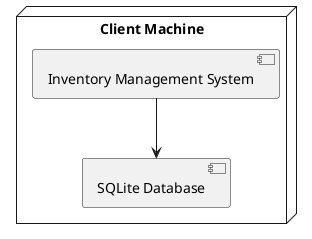@startuml
node "Client Machine" {
  [Inventory Management System]
  [SQLite Database]
}

[Inventory Management System] --> [SQLite Database]
@enduml
